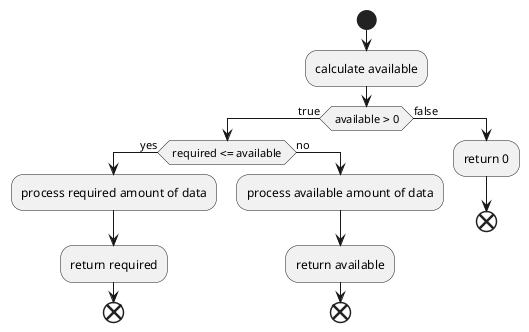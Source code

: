 @startuml
'https://plantuml.com/activity-diagram-beta

start
:calculate available;
if( available "">"" 0 ) then (true)
    if( required ""<="" available ) then (yes)
        :process required amount of data;
        :return required;
        end
    else (no)
        :process available amount of data;
        :return available;
        end
endif
else (false)
    :return 0;
    end
endif

@enduml
